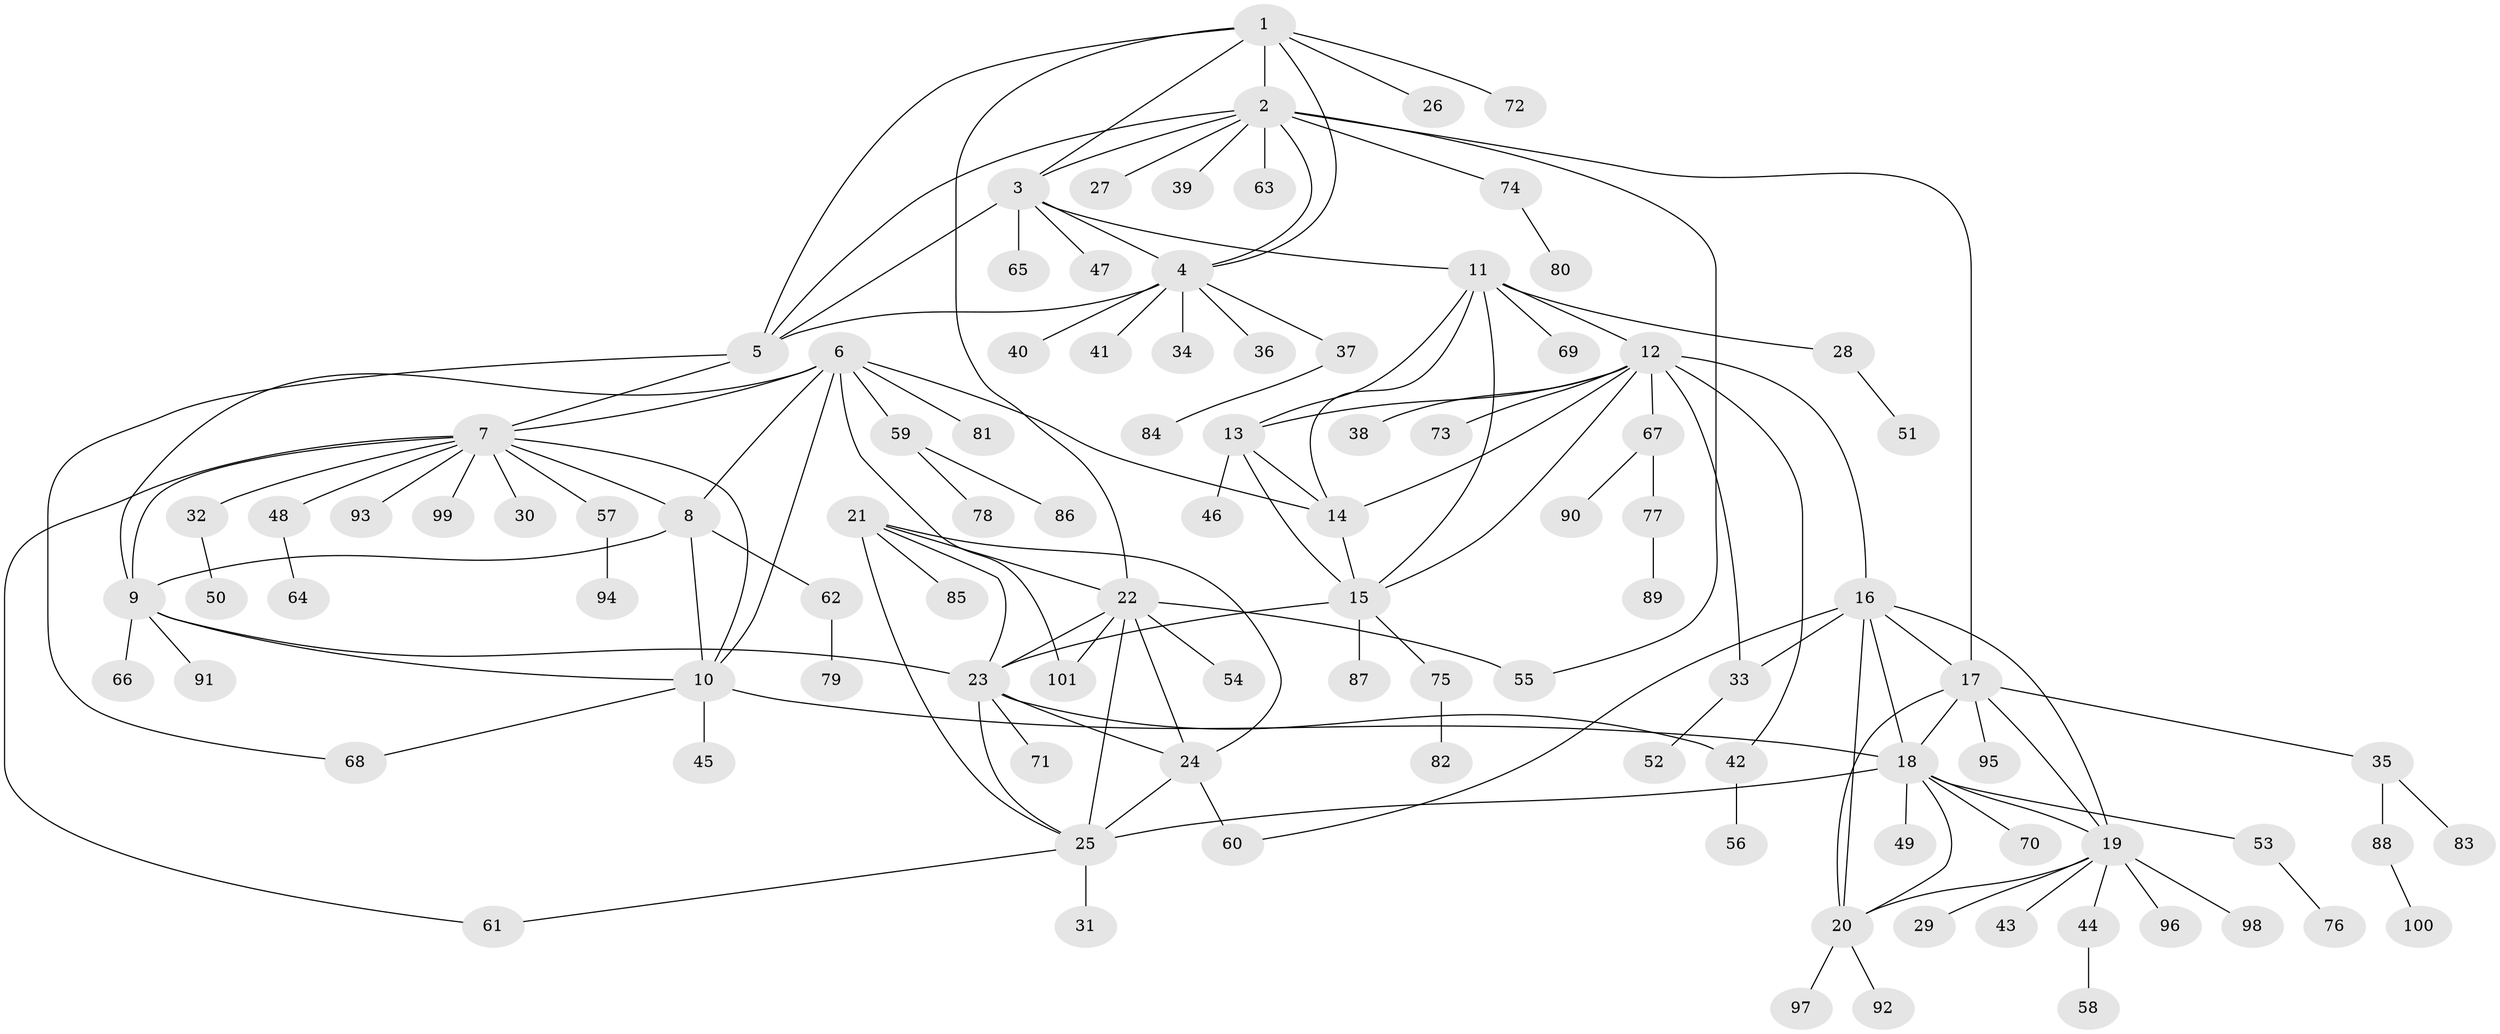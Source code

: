 // Generated by graph-tools (version 1.1) at 2025/50/03/09/25 03:50:34]
// undirected, 101 vertices, 143 edges
graph export_dot {
graph [start="1"]
  node [color=gray90,style=filled];
  1;
  2;
  3;
  4;
  5;
  6;
  7;
  8;
  9;
  10;
  11;
  12;
  13;
  14;
  15;
  16;
  17;
  18;
  19;
  20;
  21;
  22;
  23;
  24;
  25;
  26;
  27;
  28;
  29;
  30;
  31;
  32;
  33;
  34;
  35;
  36;
  37;
  38;
  39;
  40;
  41;
  42;
  43;
  44;
  45;
  46;
  47;
  48;
  49;
  50;
  51;
  52;
  53;
  54;
  55;
  56;
  57;
  58;
  59;
  60;
  61;
  62;
  63;
  64;
  65;
  66;
  67;
  68;
  69;
  70;
  71;
  72;
  73;
  74;
  75;
  76;
  77;
  78;
  79;
  80;
  81;
  82;
  83;
  84;
  85;
  86;
  87;
  88;
  89;
  90;
  91;
  92;
  93;
  94;
  95;
  96;
  97;
  98;
  99;
  100;
  101;
  1 -- 2;
  1 -- 3;
  1 -- 4;
  1 -- 5;
  1 -- 22;
  1 -- 26;
  1 -- 72;
  2 -- 3;
  2 -- 4;
  2 -- 5;
  2 -- 17;
  2 -- 27;
  2 -- 39;
  2 -- 55;
  2 -- 63;
  2 -- 74;
  3 -- 4;
  3 -- 5;
  3 -- 11;
  3 -- 47;
  3 -- 65;
  4 -- 5;
  4 -- 34;
  4 -- 36;
  4 -- 37;
  4 -- 40;
  4 -- 41;
  5 -- 7;
  5 -- 68;
  6 -- 7;
  6 -- 8;
  6 -- 9;
  6 -- 10;
  6 -- 14;
  6 -- 59;
  6 -- 81;
  6 -- 101;
  7 -- 8;
  7 -- 9;
  7 -- 10;
  7 -- 30;
  7 -- 32;
  7 -- 48;
  7 -- 57;
  7 -- 61;
  7 -- 93;
  7 -- 99;
  8 -- 9;
  8 -- 10;
  8 -- 62;
  9 -- 10;
  9 -- 23;
  9 -- 66;
  9 -- 91;
  10 -- 18;
  10 -- 45;
  10 -- 68;
  11 -- 12;
  11 -- 13;
  11 -- 14;
  11 -- 15;
  11 -- 28;
  11 -- 69;
  12 -- 13;
  12 -- 14;
  12 -- 15;
  12 -- 16;
  12 -- 33;
  12 -- 38;
  12 -- 42;
  12 -- 67;
  12 -- 73;
  13 -- 14;
  13 -- 15;
  13 -- 46;
  14 -- 15;
  15 -- 23;
  15 -- 75;
  15 -- 87;
  16 -- 17;
  16 -- 18;
  16 -- 19;
  16 -- 20;
  16 -- 33;
  16 -- 60;
  17 -- 18;
  17 -- 19;
  17 -- 20;
  17 -- 35;
  17 -- 95;
  18 -- 19;
  18 -- 20;
  18 -- 25;
  18 -- 49;
  18 -- 53;
  18 -- 70;
  19 -- 20;
  19 -- 29;
  19 -- 43;
  19 -- 44;
  19 -- 96;
  19 -- 98;
  20 -- 92;
  20 -- 97;
  21 -- 22;
  21 -- 23;
  21 -- 24;
  21 -- 25;
  21 -- 85;
  22 -- 23;
  22 -- 24;
  22 -- 25;
  22 -- 54;
  22 -- 55;
  22 -- 101;
  23 -- 24;
  23 -- 25;
  23 -- 42;
  23 -- 71;
  24 -- 25;
  24 -- 60;
  25 -- 31;
  25 -- 61;
  28 -- 51;
  32 -- 50;
  33 -- 52;
  35 -- 83;
  35 -- 88;
  37 -- 84;
  42 -- 56;
  44 -- 58;
  48 -- 64;
  53 -- 76;
  57 -- 94;
  59 -- 78;
  59 -- 86;
  62 -- 79;
  67 -- 77;
  67 -- 90;
  74 -- 80;
  75 -- 82;
  77 -- 89;
  88 -- 100;
}
